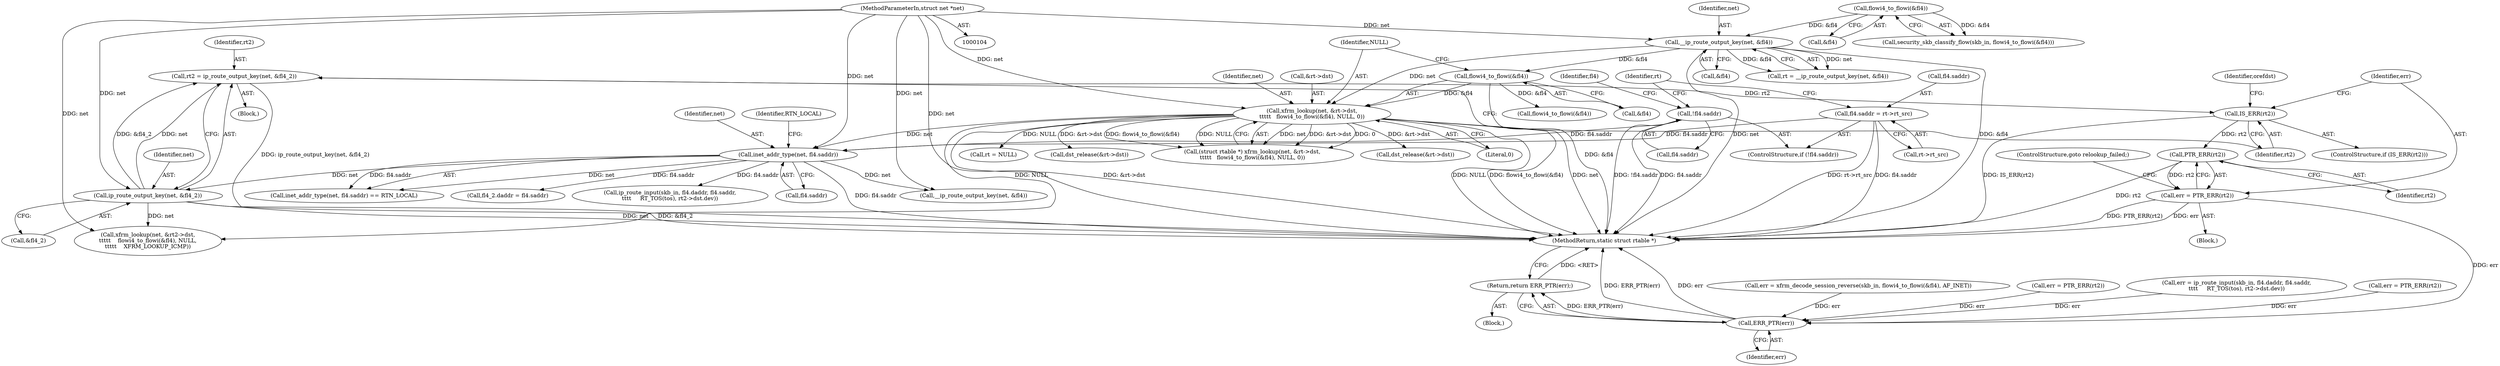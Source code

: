 digraph "0_linux_f6d8bd051c391c1c0458a30b2a7abcd939329259_12@pointer" {
"1000234" [label="(Call,rt2 = ip_route_output_key(net, &fl4_2))"];
"1000236" [label="(Call,ip_route_output_key(net, &fl4_2))"];
"1000203" [label="(Call,inet_addr_type(net, fl4.saddr))"];
"1000154" [label="(Call,xfrm_lookup(net, &rt->dst,\n\t\t\t\t\t   flowi4_to_flowi(&fl4), NULL, 0))"];
"1000126" [label="(Call,__ip_route_output_key(net, &fl4))"];
"1000105" [label="(MethodParameterIn,struct net *net)"];
"1000121" [label="(Call,flowi4_to_flowi(&fl4))"];
"1000160" [label="(Call,flowi4_to_flowi(&fl4))"];
"1000139" [label="(Call,!fl4.saddr)"];
"1000143" [label="(Call,fl4.saddr = rt->rt_src)"];
"1000241" [label="(Call,IS_ERR(rt2))"];
"1000246" [label="(Call,PTR_ERR(rt2))"];
"1000244" [label="(Call,err = PTR_ERR(rt2))"];
"1000348" [label="(Call,ERR_PTR(err))"];
"1000347" [label="(Return,return ERR_PTR(err);)"];
"1000163" [label="(Identifier,NULL)"];
"1000113" [label="(Block,)"];
"1000227" [label="(Call,fl4_2.daddr = fl4.saddr)"];
"1000212" [label="(Call,__ip_route_output_key(net, &fl4))"];
"1000194" [label="(Call,flowi4_to_flowi(&fl4))"];
"1000126" [label="(Call,__ip_route_output_key(net, &fl4))"];
"1000160" [label="(Call,flowi4_to_flowi(&fl4))"];
"1000347" [label="(Return,return ERR_PTR(err);)"];
"1000190" [label="(Call,err = xfrm_decode_session_reverse(skb_in, flowi4_to_flowi(&fl4), AF_INET))"];
"1000246" [label="(Call,PTR_ERR(rt2))"];
"1000256" [label="(Call,ip_route_input(skb_in, fl4.daddr, fl4.saddr,\n\t\t\t\t     RT_TOS(tos), rt2->dst.dev))"];
"1000205" [label="(Call,fl4.saddr)"];
"1000234" [label="(Call,rt2 = ip_route_output_key(net, &fl4_2))"];
"1000122" [label="(Call,&fl4)"];
"1000147" [label="(Call,rt->rt_src)"];
"1000238" [label="(Call,&fl4_2)"];
"1000144" [label="(Call,fl4.saddr)"];
"1000219" [label="(Call,err = PTR_ERR(rt2))"];
"1000156" [label="(Call,&rt->dst)"];
"1000326" [label="(Call,dst_release(&rt->dst))"];
"1000138" [label="(ControlStructure,if (!fl4.saddr))"];
"1000240" [label="(ControlStructure,if (IS_ERR(rt2)))"];
"1000143" [label="(Call,fl4.saddr = rt->rt_src)"];
"1000348" [label="(Call,ERR_PTR(err))"];
"1000235" [label="(Identifier,rt2)"];
"1000155" [label="(Identifier,net)"];
"1000241" [label="(Call,IS_ERR(rt2))"];
"1000151" [label="(Identifier,rt)"];
"1000254" [label="(Call,err = ip_route_input(skb_in, fl4.daddr, fl4.saddr,\n\t\t\t\t     RT_TOS(tos), rt2->dst.dev))"];
"1000242" [label="(Identifier,rt2)"];
"1000140" [label="(Call,fl4.saddr)"];
"1000237" [label="(Identifier,net)"];
"1000202" [label="(Call,inet_addr_type(net, fl4.saddr) == RTN_LOCAL)"];
"1000208" [label="(Identifier,RTN_LOCAL)"];
"1000250" [label="(Identifier,orefdst)"];
"1000105" [label="(MethodParameterIn,struct net *net)"];
"1000121" [label="(Call,flowi4_to_flowi(&fl4))"];
"1000247" [label="(Identifier,rt2)"];
"1000152" [label="(Call,(struct rtable *) xfrm_lookup(net, &rt->dst,\n\t\t\t\t\t   flowi4_to_flowi(&fl4), NULL, 0))"];
"1000245" [label="(Identifier,err)"];
"1000244" [label="(Call,err = PTR_ERR(rt2))"];
"1000224" [label="(Block,)"];
"1000154" [label="(Call,xfrm_lookup(net, &rt->dst,\n\t\t\t\t\t   flowi4_to_flowi(&fl4), NULL, 0))"];
"1000308" [label="(Call,dst_release(&rt->dst))"];
"1000161" [label="(Call,&fl4)"];
"1000335" [label="(Call,err = PTR_ERR(rt2))"];
"1000350" [label="(MethodReturn,static struct rtable *)"];
"1000164" [label="(Literal,0)"];
"1000139" [label="(Call,!fl4.saddr)"];
"1000119" [label="(Call,security_skb_classify_flow(skb_in, flowi4_to_flowi(&fl4)))"];
"1000145" [label="(Identifier,fl4)"];
"1000248" [label="(ControlStructure,goto relookup_failed;)"];
"1000127" [label="(Identifier,net)"];
"1000236" [label="(Call,ip_route_output_key(net, &fl4_2))"];
"1000203" [label="(Call,inet_addr_type(net, fl4.saddr))"];
"1000292" [label="(Call,xfrm_lookup(net, &rt2->dst,\n\t\t\t\t\t    flowi4_to_flowi(&fl4), NULL,\n\t\t\t\t\t    XFRM_LOOKUP_ICMP))"];
"1000204" [label="(Identifier,net)"];
"1000128" [label="(Call,&fl4)"];
"1000124" [label="(Call,rt = __ip_route_output_key(net, &fl4))"];
"1000243" [label="(Block,)"];
"1000349" [label="(Identifier,err)"];
"1000184" [label="(Call,rt = NULL)"];
"1000234" -> "1000224"  [label="AST: "];
"1000234" -> "1000236"  [label="CFG: "];
"1000235" -> "1000234"  [label="AST: "];
"1000236" -> "1000234"  [label="AST: "];
"1000242" -> "1000234"  [label="CFG: "];
"1000234" -> "1000350"  [label="DDG: ip_route_output_key(net, &fl4_2)"];
"1000236" -> "1000234"  [label="DDG: net"];
"1000236" -> "1000234"  [label="DDG: &fl4_2"];
"1000234" -> "1000241"  [label="DDG: rt2"];
"1000236" -> "1000238"  [label="CFG: "];
"1000237" -> "1000236"  [label="AST: "];
"1000238" -> "1000236"  [label="AST: "];
"1000236" -> "1000350"  [label="DDG: net"];
"1000236" -> "1000350"  [label="DDG: &fl4_2"];
"1000203" -> "1000236"  [label="DDG: net"];
"1000105" -> "1000236"  [label="DDG: net"];
"1000236" -> "1000292"  [label="DDG: net"];
"1000203" -> "1000202"  [label="AST: "];
"1000203" -> "1000205"  [label="CFG: "];
"1000204" -> "1000203"  [label="AST: "];
"1000205" -> "1000203"  [label="AST: "];
"1000208" -> "1000203"  [label="CFG: "];
"1000203" -> "1000350"  [label="DDG: fl4.saddr"];
"1000203" -> "1000202"  [label="DDG: net"];
"1000203" -> "1000202"  [label="DDG: fl4.saddr"];
"1000154" -> "1000203"  [label="DDG: net"];
"1000105" -> "1000203"  [label="DDG: net"];
"1000139" -> "1000203"  [label="DDG: fl4.saddr"];
"1000143" -> "1000203"  [label="DDG: fl4.saddr"];
"1000203" -> "1000212"  [label="DDG: net"];
"1000203" -> "1000227"  [label="DDG: fl4.saddr"];
"1000203" -> "1000256"  [label="DDG: fl4.saddr"];
"1000154" -> "1000152"  [label="AST: "];
"1000154" -> "1000164"  [label="CFG: "];
"1000155" -> "1000154"  [label="AST: "];
"1000156" -> "1000154"  [label="AST: "];
"1000160" -> "1000154"  [label="AST: "];
"1000163" -> "1000154"  [label="AST: "];
"1000164" -> "1000154"  [label="AST: "];
"1000152" -> "1000154"  [label="CFG: "];
"1000154" -> "1000350"  [label="DDG: flowi4_to_flowi(&fl4)"];
"1000154" -> "1000350"  [label="DDG: net"];
"1000154" -> "1000350"  [label="DDG: &rt->dst"];
"1000154" -> "1000350"  [label="DDG: NULL"];
"1000154" -> "1000152"  [label="DDG: net"];
"1000154" -> "1000152"  [label="DDG: &rt->dst"];
"1000154" -> "1000152"  [label="DDG: 0"];
"1000154" -> "1000152"  [label="DDG: flowi4_to_flowi(&fl4)"];
"1000154" -> "1000152"  [label="DDG: NULL"];
"1000126" -> "1000154"  [label="DDG: net"];
"1000105" -> "1000154"  [label="DDG: net"];
"1000160" -> "1000154"  [label="DDG: &fl4"];
"1000154" -> "1000184"  [label="DDG: NULL"];
"1000154" -> "1000292"  [label="DDG: NULL"];
"1000154" -> "1000308"  [label="DDG: &rt->dst"];
"1000154" -> "1000326"  [label="DDG: &rt->dst"];
"1000126" -> "1000124"  [label="AST: "];
"1000126" -> "1000128"  [label="CFG: "];
"1000127" -> "1000126"  [label="AST: "];
"1000128" -> "1000126"  [label="AST: "];
"1000124" -> "1000126"  [label="CFG: "];
"1000126" -> "1000350"  [label="DDG: net"];
"1000126" -> "1000350"  [label="DDG: &fl4"];
"1000126" -> "1000124"  [label="DDG: net"];
"1000126" -> "1000124"  [label="DDG: &fl4"];
"1000105" -> "1000126"  [label="DDG: net"];
"1000121" -> "1000126"  [label="DDG: &fl4"];
"1000126" -> "1000160"  [label="DDG: &fl4"];
"1000105" -> "1000104"  [label="AST: "];
"1000105" -> "1000350"  [label="DDG: net"];
"1000105" -> "1000212"  [label="DDG: net"];
"1000105" -> "1000292"  [label="DDG: net"];
"1000121" -> "1000119"  [label="AST: "];
"1000121" -> "1000122"  [label="CFG: "];
"1000122" -> "1000121"  [label="AST: "];
"1000119" -> "1000121"  [label="CFG: "];
"1000121" -> "1000119"  [label="DDG: &fl4"];
"1000160" -> "1000161"  [label="CFG: "];
"1000161" -> "1000160"  [label="AST: "];
"1000163" -> "1000160"  [label="CFG: "];
"1000160" -> "1000350"  [label="DDG: &fl4"];
"1000160" -> "1000194"  [label="DDG: &fl4"];
"1000139" -> "1000138"  [label="AST: "];
"1000139" -> "1000140"  [label="CFG: "];
"1000140" -> "1000139"  [label="AST: "];
"1000145" -> "1000139"  [label="CFG: "];
"1000151" -> "1000139"  [label="CFG: "];
"1000139" -> "1000350"  [label="DDG: !fl4.saddr"];
"1000139" -> "1000350"  [label="DDG: fl4.saddr"];
"1000143" -> "1000138"  [label="AST: "];
"1000143" -> "1000147"  [label="CFG: "];
"1000144" -> "1000143"  [label="AST: "];
"1000147" -> "1000143"  [label="AST: "];
"1000151" -> "1000143"  [label="CFG: "];
"1000143" -> "1000350"  [label="DDG: fl4.saddr"];
"1000143" -> "1000350"  [label="DDG: rt->rt_src"];
"1000241" -> "1000240"  [label="AST: "];
"1000241" -> "1000242"  [label="CFG: "];
"1000242" -> "1000241"  [label="AST: "];
"1000245" -> "1000241"  [label="CFG: "];
"1000250" -> "1000241"  [label="CFG: "];
"1000241" -> "1000350"  [label="DDG: IS_ERR(rt2)"];
"1000241" -> "1000246"  [label="DDG: rt2"];
"1000246" -> "1000244"  [label="AST: "];
"1000246" -> "1000247"  [label="CFG: "];
"1000247" -> "1000246"  [label="AST: "];
"1000244" -> "1000246"  [label="CFG: "];
"1000246" -> "1000350"  [label="DDG: rt2"];
"1000246" -> "1000244"  [label="DDG: rt2"];
"1000244" -> "1000243"  [label="AST: "];
"1000245" -> "1000244"  [label="AST: "];
"1000248" -> "1000244"  [label="CFG: "];
"1000244" -> "1000350"  [label="DDG: err"];
"1000244" -> "1000350"  [label="DDG: PTR_ERR(rt2)"];
"1000244" -> "1000348"  [label="DDG: err"];
"1000348" -> "1000347"  [label="AST: "];
"1000348" -> "1000349"  [label="CFG: "];
"1000349" -> "1000348"  [label="AST: "];
"1000347" -> "1000348"  [label="CFG: "];
"1000348" -> "1000350"  [label="DDG: err"];
"1000348" -> "1000350"  [label="DDG: ERR_PTR(err)"];
"1000348" -> "1000347"  [label="DDG: ERR_PTR(err)"];
"1000335" -> "1000348"  [label="DDG: err"];
"1000254" -> "1000348"  [label="DDG: err"];
"1000190" -> "1000348"  [label="DDG: err"];
"1000219" -> "1000348"  [label="DDG: err"];
"1000347" -> "1000113"  [label="AST: "];
"1000350" -> "1000347"  [label="CFG: "];
"1000347" -> "1000350"  [label="DDG: <RET>"];
}
